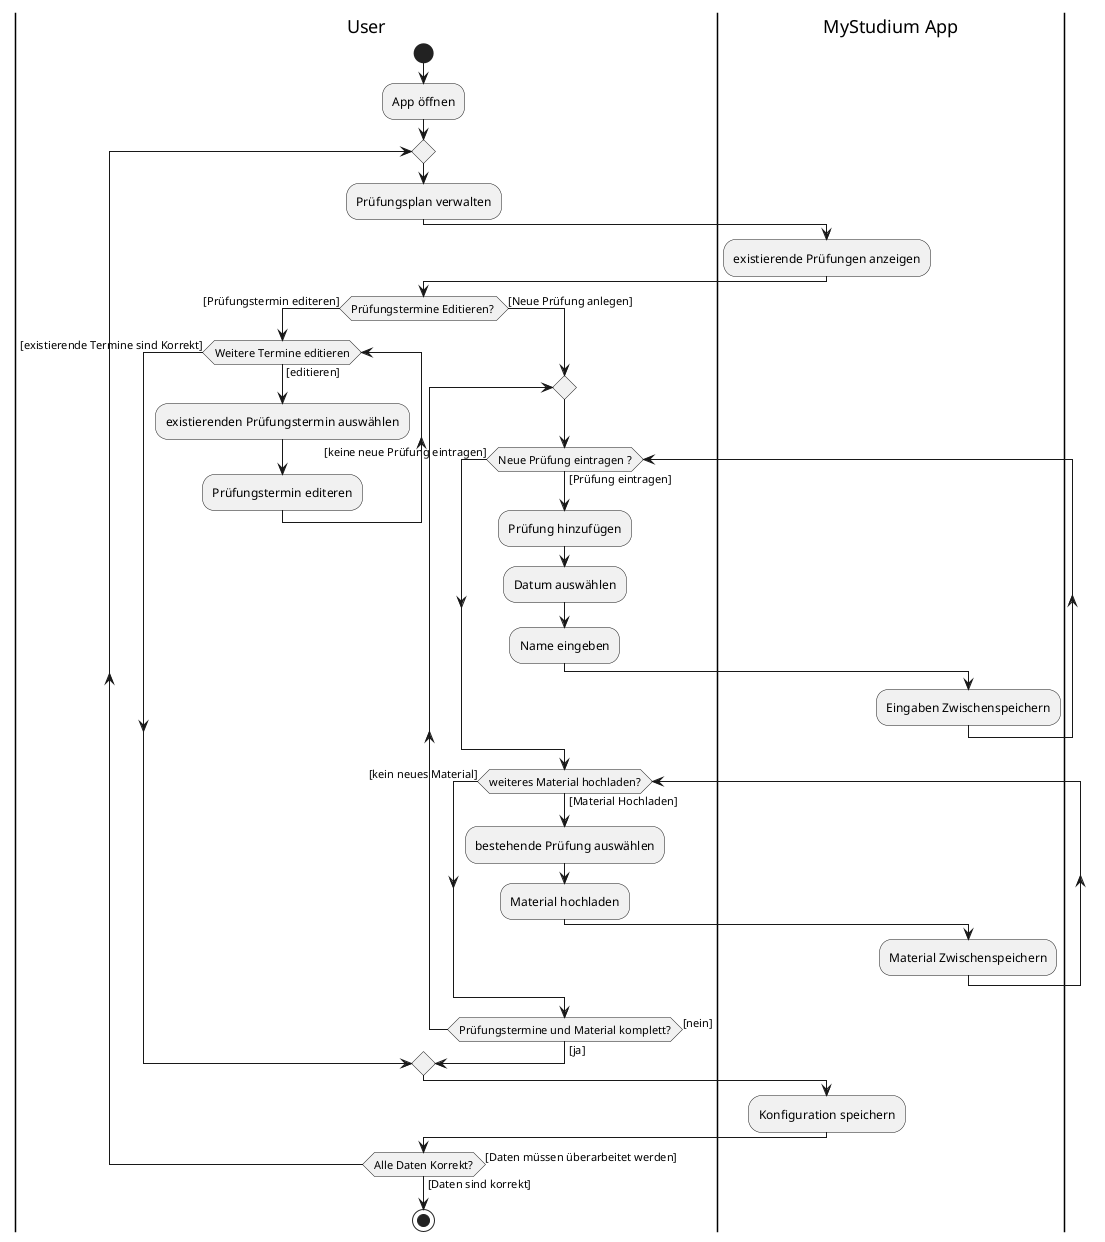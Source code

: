 @startuml Prüfungen planen

' Only greyscale
skinparam monochrome true
' Disable shadows
skinparam shadowing false

|User|
start
:App öffnen;
repeat
    :Prüfungsplan verwalten;
    |MyStudium App|
    :existierende Prüfungen anzeigen;
    |User|
    if(Prüfungstermine Editieren? ) then( [Prüfungstermin editeren])
        while(Weitere Termine editieren) is ([editieren])
        :existierenden Prüfungstermin auswählen;
        :Prüfungstermin editeren;
        endwhile([existierende Termine sind Korrekt])

    else ([Neue Prüfung anlegen])

        |User|
        label repeat
        repeat

            while(Neue Prüfung eintragen ?) is ([Prüfung eintragen])
                :Prüfung hinzufügen;
                :Datum auswählen;
                :Name eingeben;
                |MyStudium App|
                :Eingaben Zwischenspeichern;
                |User|
            endwhile([keine neue Prüfung eintragen])

            while(weiteres Material hochladen?) is ([Material Hochladen])
                :bestehende Prüfung auswählen; 
                :Material hochladen;
                |MyStudium App|
                :Material Zwischenspeichern;
                |User|
            endwhile([kein neues Material])

        repeat while (Prüfungstermine und Material komplett?) is ([nein]) not ([ja])

    endif
    |MyStudium App|
    :Konfiguration speichern;
    |User|
repeat  while(Alle Daten Korrekt?) is ([Daten müssen überarbeitet werden]) not ([Daten sind korrekt])  
   

    stop



@enduml
